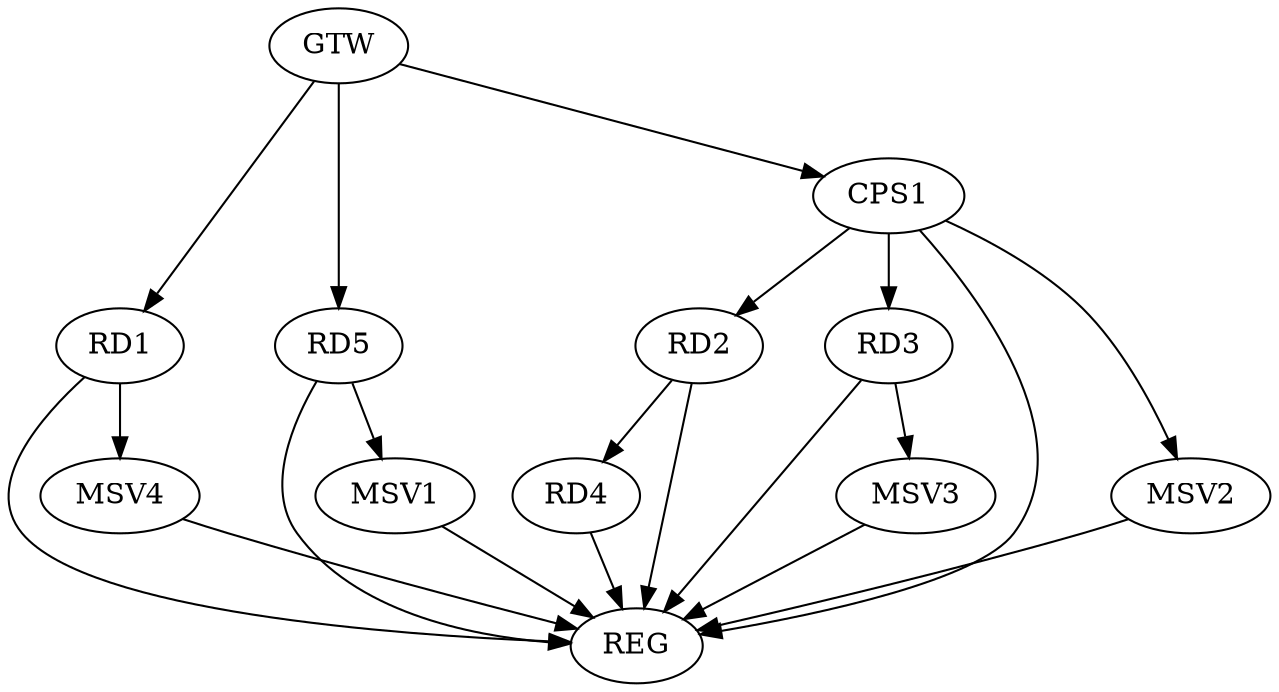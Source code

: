 strict digraph G {
  RD1 [ label="RD1" ];
  RD2 [ label="RD2" ];
  RD3 [ label="RD3" ];
  RD4 [ label="RD4" ];
  RD5 [ label="RD5" ];
  CPS1 [ label="CPS1" ];
  GTW [ label="GTW" ];
  REG [ label="REG" ];
  MSV1 [ label="MSV1" ];
  MSV2 [ label="MSV2" ];
  MSV3 [ label="MSV3" ];
  MSV4 [ label="MSV4" ];
  CPS1 -> RD2;
  CPS1 -> RD3;
  GTW -> RD1;
  GTW -> RD5;
  GTW -> CPS1;
  RD1 -> REG;
  RD2 -> REG;
  RD3 -> REG;
  RD4 -> REG;
  RD5 -> REG;
  CPS1 -> REG;
  RD2 -> RD4;
  RD5 -> MSV1;
  MSV1 -> REG;
  CPS1 -> MSV2;
  MSV2 -> REG;
  RD3 -> MSV3;
  MSV3 -> REG;
  RD1 -> MSV4;
  MSV4 -> REG;
}
